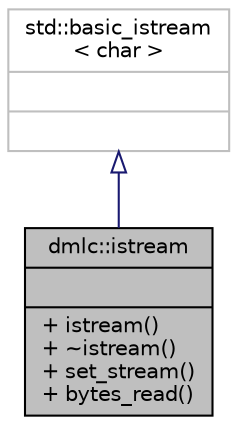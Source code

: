 digraph "dmlc::istream"
{
 // LATEX_PDF_SIZE
  edge [fontname="Helvetica",fontsize="10",labelfontname="Helvetica",labelfontsize="10"];
  node [fontname="Helvetica",fontsize="10",shape=record];
  Node1 [label="{dmlc::istream\n||+ istream()\l+ ~istream()\l+ set_stream()\l+ bytes_read()\l}",height=0.2,width=0.4,color="black", fillcolor="grey75", style="filled", fontcolor="black",tooltip="a std::istream class that can can wrap Stream objects, can use istream with that output to underlying..."];
  Node2 -> Node1 [dir="back",color="midnightblue",fontsize="10",style="solid",arrowtail="onormal",fontname="Helvetica"];
  Node2 [label="{std::basic_istream\l\< char \>\n||}",height=0.2,width=0.4,color="grey75", fillcolor="white", style="filled",tooltip=" "];
}
